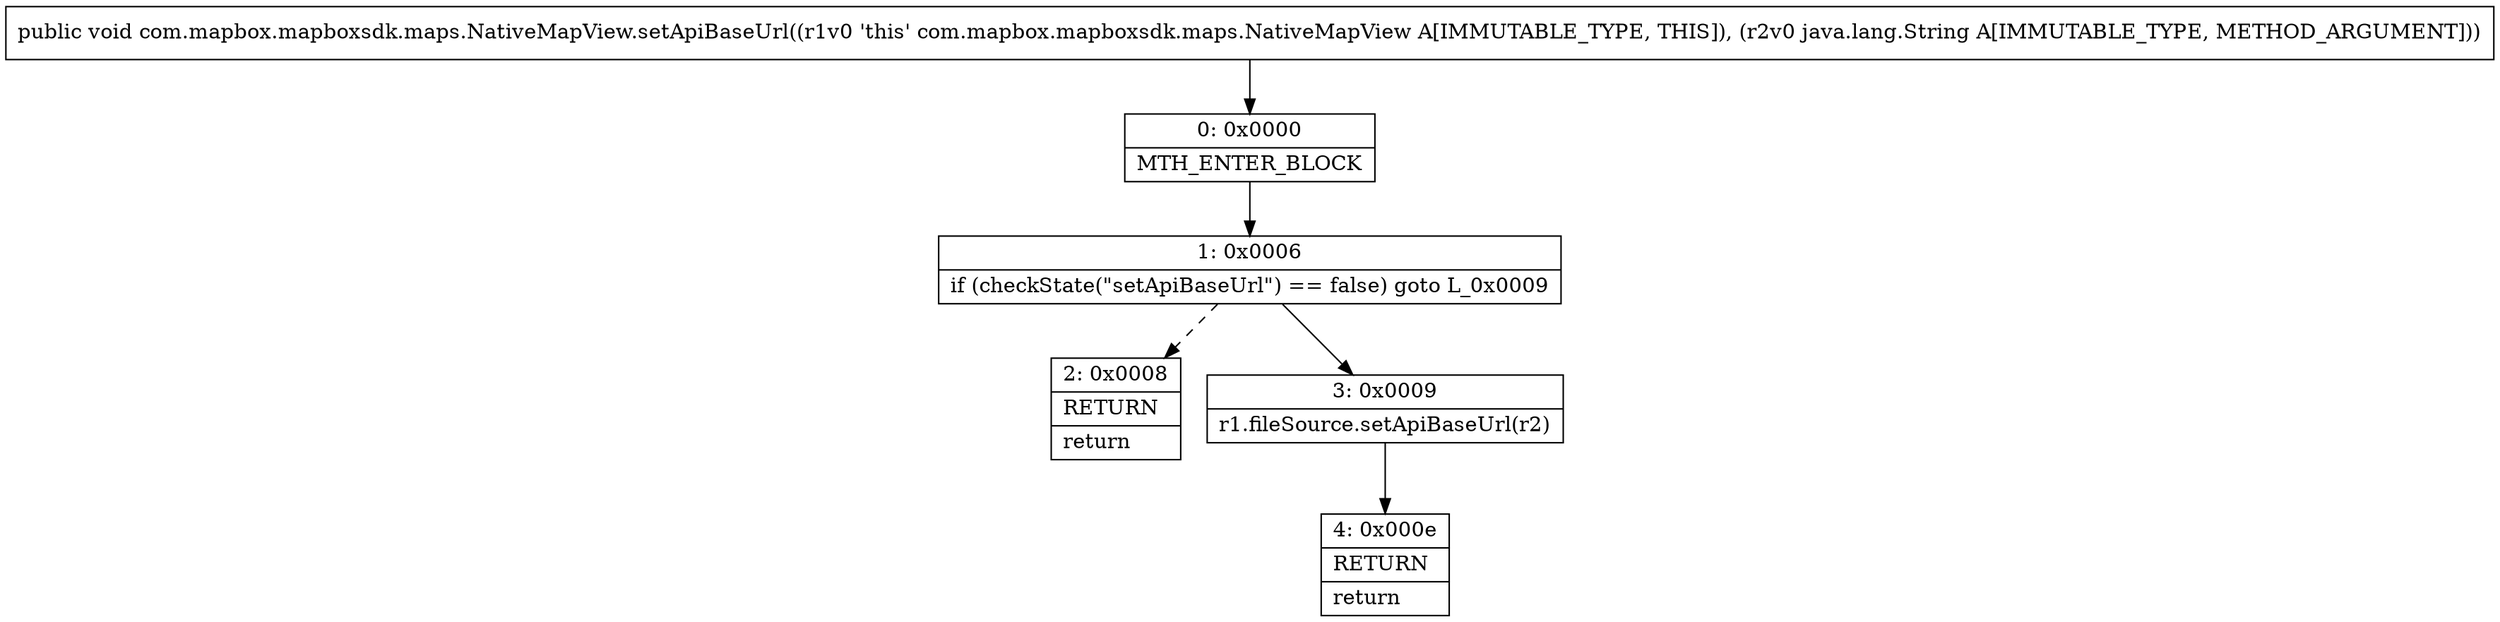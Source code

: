 digraph "CFG forcom.mapbox.mapboxsdk.maps.NativeMapView.setApiBaseUrl(Ljava\/lang\/String;)V" {
Node_0 [shape=record,label="{0\:\ 0x0000|MTH_ENTER_BLOCK\l}"];
Node_1 [shape=record,label="{1\:\ 0x0006|if (checkState(\"setApiBaseUrl\") == false) goto L_0x0009\l}"];
Node_2 [shape=record,label="{2\:\ 0x0008|RETURN\l|return\l}"];
Node_3 [shape=record,label="{3\:\ 0x0009|r1.fileSource.setApiBaseUrl(r2)\l}"];
Node_4 [shape=record,label="{4\:\ 0x000e|RETURN\l|return\l}"];
MethodNode[shape=record,label="{public void com.mapbox.mapboxsdk.maps.NativeMapView.setApiBaseUrl((r1v0 'this' com.mapbox.mapboxsdk.maps.NativeMapView A[IMMUTABLE_TYPE, THIS]), (r2v0 java.lang.String A[IMMUTABLE_TYPE, METHOD_ARGUMENT])) }"];
MethodNode -> Node_0;
Node_0 -> Node_1;
Node_1 -> Node_2[style=dashed];
Node_1 -> Node_3;
Node_3 -> Node_4;
}

